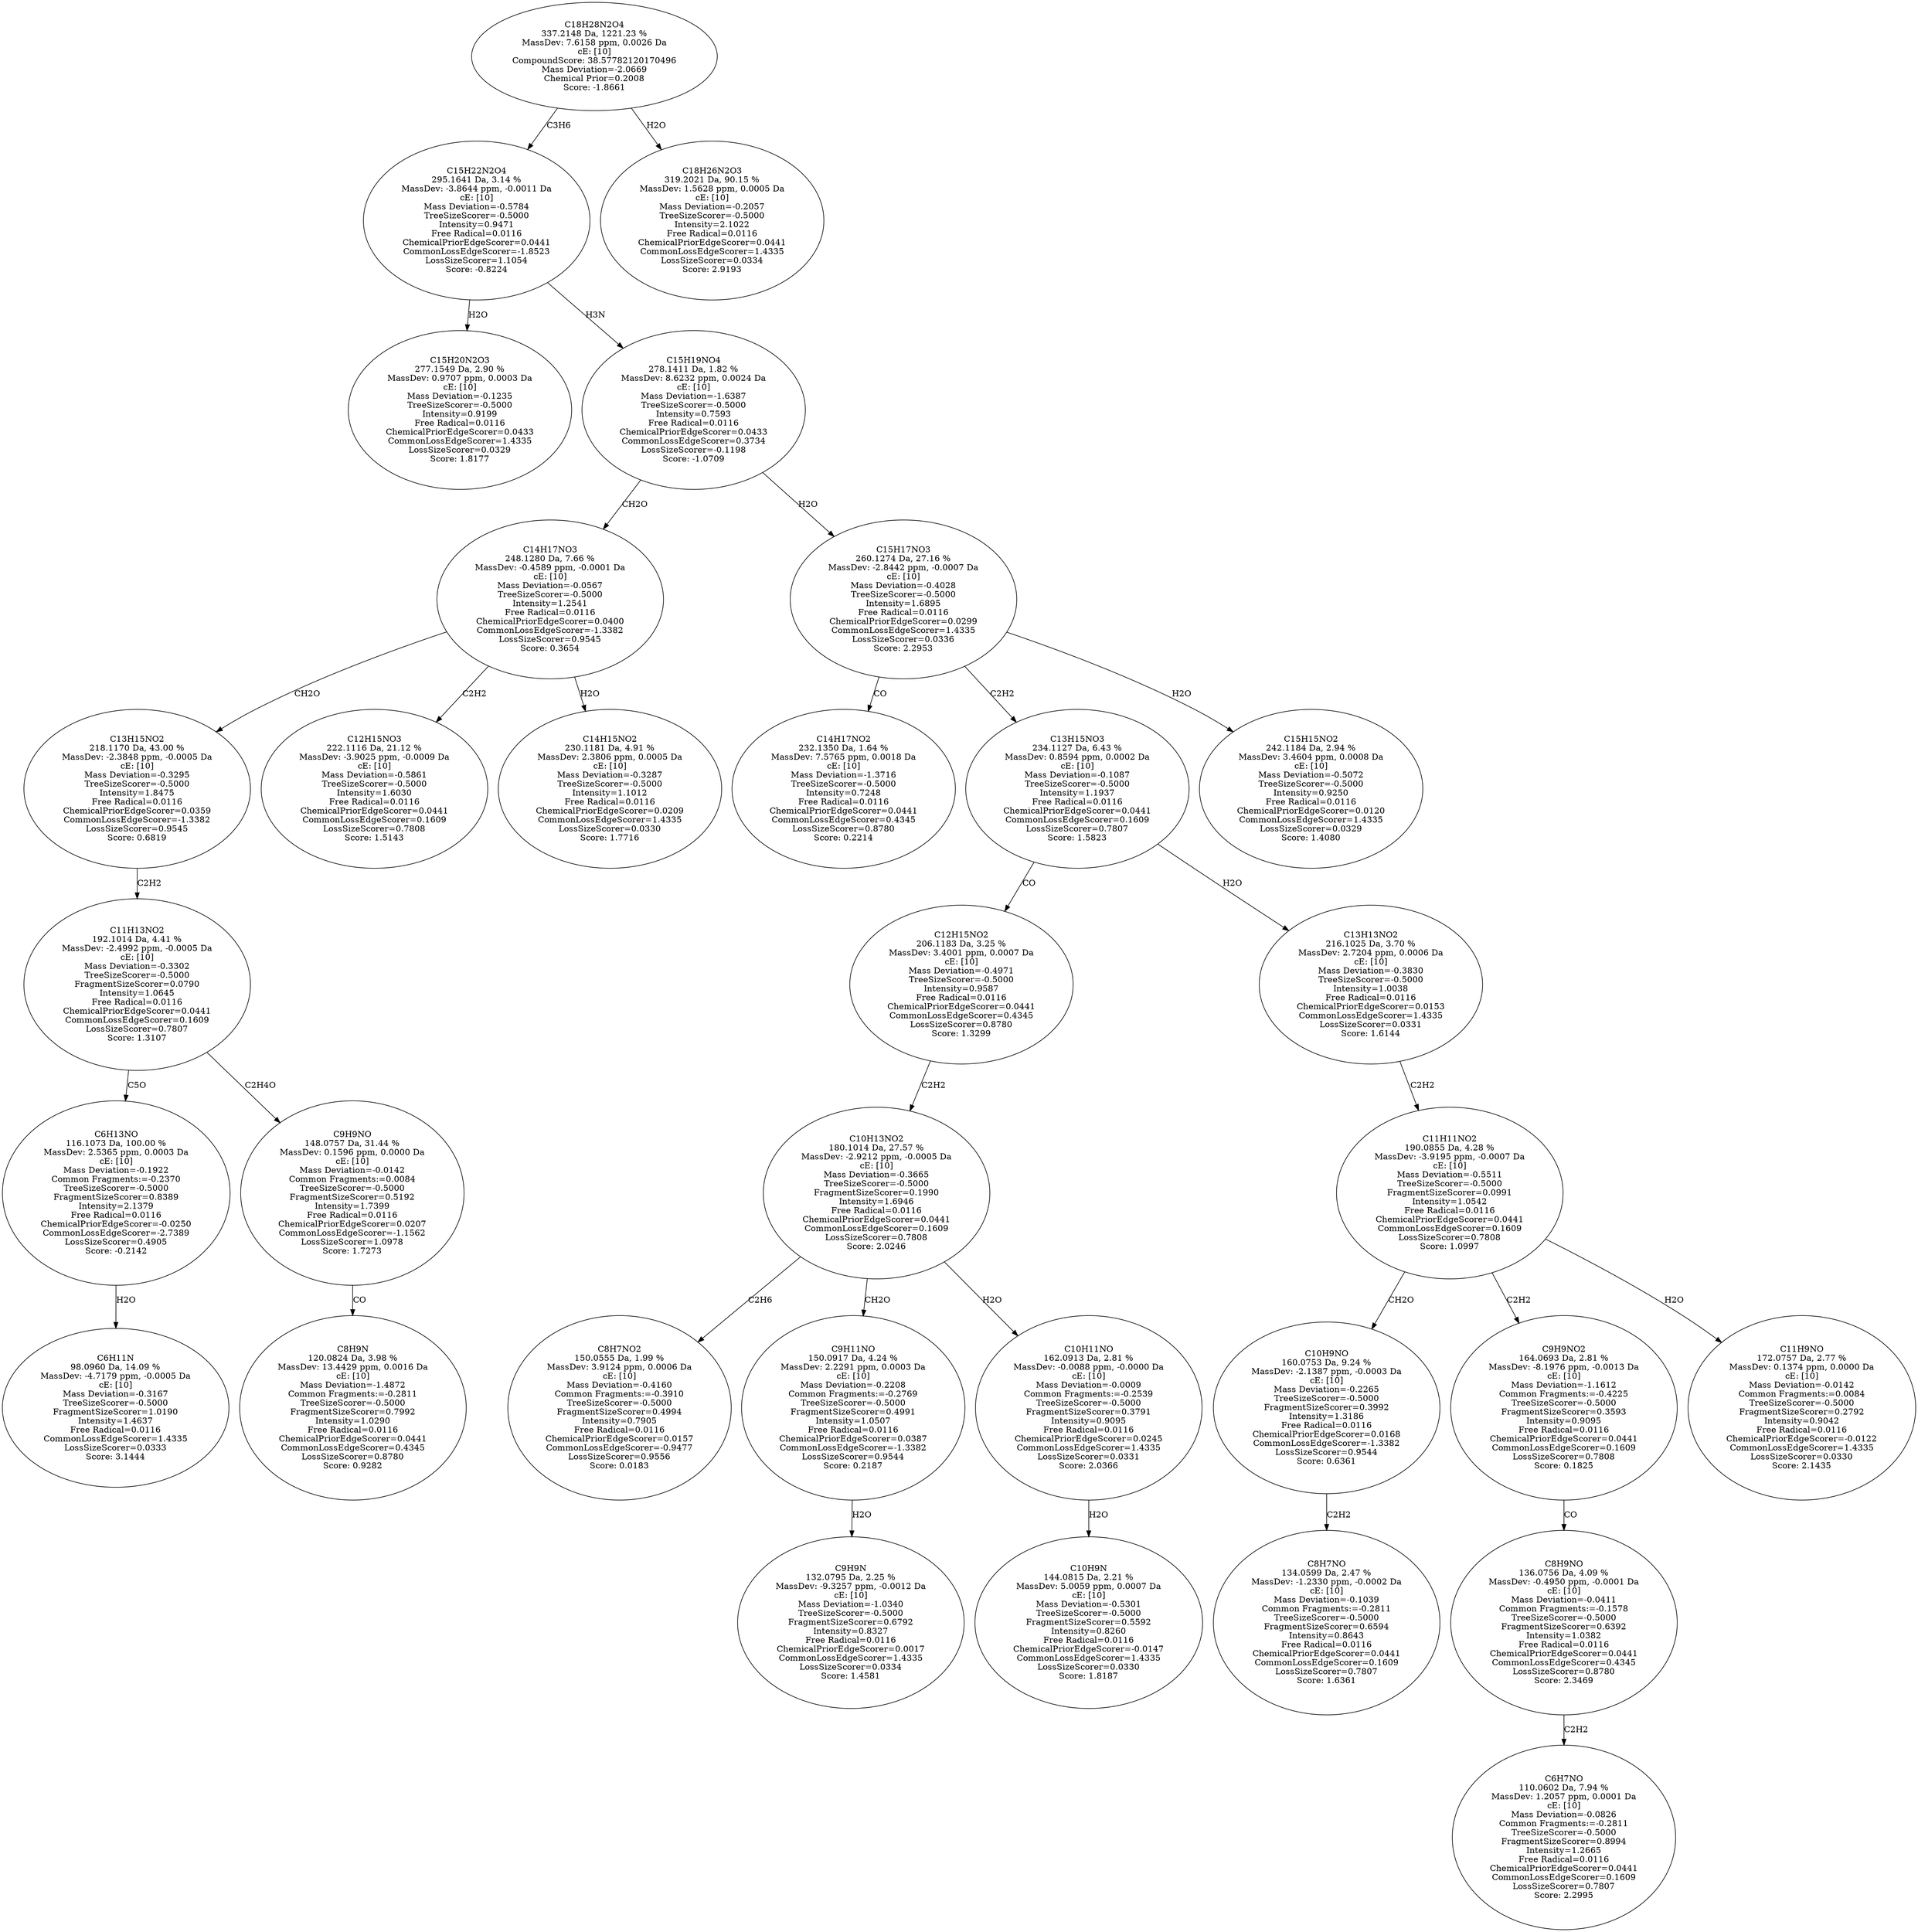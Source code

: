 strict digraph {
v1 [label="C15H20N2O3\n277.1549 Da, 2.90 %\nMassDev: 0.9707 ppm, 0.0003 Da\ncE: [10]\nMass Deviation=-0.1235\nTreeSizeScorer=-0.5000\nIntensity=0.9199\nFree Radical=0.0116\nChemicalPriorEdgeScorer=0.0433\nCommonLossEdgeScorer=1.4335\nLossSizeScorer=0.0329\nScore: 1.8177"];
v2 [label="C6H11N\n98.0960 Da, 14.09 %\nMassDev: -4.7179 ppm, -0.0005 Da\ncE: [10]\nMass Deviation=-0.3167\nTreeSizeScorer=-0.5000\nFragmentSizeScorer=1.0190\nIntensity=1.4637\nFree Radical=0.0116\nCommonLossEdgeScorer=1.4335\nLossSizeScorer=0.0333\nScore: 3.1444"];
v3 [label="C6H13NO\n116.1073 Da, 100.00 %\nMassDev: 2.5365 ppm, 0.0003 Da\ncE: [10]\nMass Deviation=-0.1922\nCommon Fragments:=-0.2370\nTreeSizeScorer=-0.5000\nFragmentSizeScorer=0.8389\nIntensity=2.1379\nFree Radical=0.0116\nChemicalPriorEdgeScorer=-0.0250\nCommonLossEdgeScorer=-2.7389\nLossSizeScorer=0.4905\nScore: -0.2142"];
v4 [label="C8H9N\n120.0824 Da, 3.98 %\nMassDev: 13.4429 ppm, 0.0016 Da\ncE: [10]\nMass Deviation=-1.4872\nCommon Fragments:=-0.2811\nTreeSizeScorer=-0.5000\nFragmentSizeScorer=0.7992\nIntensity=1.0290\nFree Radical=0.0116\nChemicalPriorEdgeScorer=0.0441\nCommonLossEdgeScorer=0.4345\nLossSizeScorer=0.8780\nScore: 0.9282"];
v5 [label="C9H9NO\n148.0757 Da, 31.44 %\nMassDev: 0.1596 ppm, 0.0000 Da\ncE: [10]\nMass Deviation=-0.0142\nCommon Fragments:=0.0084\nTreeSizeScorer=-0.5000\nFragmentSizeScorer=0.5192\nIntensity=1.7399\nFree Radical=0.0116\nChemicalPriorEdgeScorer=0.0207\nCommonLossEdgeScorer=-1.1562\nLossSizeScorer=1.0978\nScore: 1.7273"];
v6 [label="C11H13NO2\n192.1014 Da, 4.41 %\nMassDev: -2.4992 ppm, -0.0005 Da\ncE: [10]\nMass Deviation=-0.3302\nTreeSizeScorer=-0.5000\nFragmentSizeScorer=0.0790\nIntensity=1.0645\nFree Radical=0.0116\nChemicalPriorEdgeScorer=0.0441\nCommonLossEdgeScorer=0.1609\nLossSizeScorer=0.7807\nScore: 1.3107"];
v7 [label="C13H15NO2\n218.1170 Da, 43.00 %\nMassDev: -2.3848 ppm, -0.0005 Da\ncE: [10]\nMass Deviation=-0.3295\nTreeSizeScorer=-0.5000\nIntensity=1.8475\nFree Radical=0.0116\nChemicalPriorEdgeScorer=0.0359\nCommonLossEdgeScorer=-1.3382\nLossSizeScorer=0.9545\nScore: 0.6819"];
v8 [label="C12H15NO3\n222.1116 Da, 21.12 %\nMassDev: -3.9025 ppm, -0.0009 Da\ncE: [10]\nMass Deviation=-0.5861\nTreeSizeScorer=-0.5000\nIntensity=1.6030\nFree Radical=0.0116\nChemicalPriorEdgeScorer=0.0441\nCommonLossEdgeScorer=0.1609\nLossSizeScorer=0.7808\nScore: 1.5143"];
v9 [label="C14H15NO2\n230.1181 Da, 4.91 %\nMassDev: 2.3806 ppm, 0.0005 Da\ncE: [10]\nMass Deviation=-0.3287\nTreeSizeScorer=-0.5000\nIntensity=1.1012\nFree Radical=0.0116\nChemicalPriorEdgeScorer=0.0209\nCommonLossEdgeScorer=1.4335\nLossSizeScorer=0.0330\nScore: 1.7716"];
v10 [label="C14H17NO3\n248.1280 Da, 7.66 %\nMassDev: -0.4589 ppm, -0.0001 Da\ncE: [10]\nMass Deviation=-0.0567\nTreeSizeScorer=-0.5000\nIntensity=1.2541\nFree Radical=0.0116\nChemicalPriorEdgeScorer=0.0400\nCommonLossEdgeScorer=-1.3382\nLossSizeScorer=0.9545\nScore: 0.3654"];
v11 [label="C14H17NO2\n232.1350 Da, 1.64 %\nMassDev: 7.5765 ppm, 0.0018 Da\ncE: [10]\nMass Deviation=-1.3716\nTreeSizeScorer=-0.5000\nIntensity=0.7248\nFree Radical=0.0116\nChemicalPriorEdgeScorer=0.0441\nCommonLossEdgeScorer=0.4345\nLossSizeScorer=0.8780\nScore: 0.2214"];
v12 [label="C8H7NO2\n150.0555 Da, 1.99 %\nMassDev: 3.9124 ppm, 0.0006 Da\ncE: [10]\nMass Deviation=-0.4160\nCommon Fragments:=-0.3910\nTreeSizeScorer=-0.5000\nFragmentSizeScorer=0.4994\nIntensity=0.7905\nFree Radical=0.0116\nChemicalPriorEdgeScorer=0.0157\nCommonLossEdgeScorer=-0.9477\nLossSizeScorer=0.9556\nScore: 0.0183"];
v13 [label="C9H9N\n132.0795 Da, 2.25 %\nMassDev: -9.3257 ppm, -0.0012 Da\ncE: [10]\nMass Deviation=-1.0340\nTreeSizeScorer=-0.5000\nFragmentSizeScorer=0.6792\nIntensity=0.8327\nFree Radical=0.0116\nChemicalPriorEdgeScorer=0.0017\nCommonLossEdgeScorer=1.4335\nLossSizeScorer=0.0334\nScore: 1.4581"];
v14 [label="C9H11NO\n150.0917 Da, 4.24 %\nMassDev: 2.2291 ppm, 0.0003 Da\ncE: [10]\nMass Deviation=-0.2208\nCommon Fragments:=-0.2769\nTreeSizeScorer=-0.5000\nFragmentSizeScorer=0.4991\nIntensity=1.0507\nFree Radical=0.0116\nChemicalPriorEdgeScorer=0.0387\nCommonLossEdgeScorer=-1.3382\nLossSizeScorer=0.9544\nScore: 0.2187"];
v15 [label="C10H9N\n144.0815 Da, 2.21 %\nMassDev: 5.0059 ppm, 0.0007 Da\ncE: [10]\nMass Deviation=-0.5301\nTreeSizeScorer=-0.5000\nFragmentSizeScorer=0.5592\nIntensity=0.8260\nFree Radical=0.0116\nChemicalPriorEdgeScorer=-0.0147\nCommonLossEdgeScorer=1.4335\nLossSizeScorer=0.0330\nScore: 1.8187"];
v16 [label="C10H11NO\n162.0913 Da, 2.81 %\nMassDev: -0.0088 ppm, -0.0000 Da\ncE: [10]\nMass Deviation=-0.0009\nCommon Fragments:=-0.2539\nTreeSizeScorer=-0.5000\nFragmentSizeScorer=0.3791\nIntensity=0.9095\nFree Radical=0.0116\nChemicalPriorEdgeScorer=0.0245\nCommonLossEdgeScorer=1.4335\nLossSizeScorer=0.0331\nScore: 2.0366"];
v17 [label="C10H13NO2\n180.1014 Da, 27.57 %\nMassDev: -2.9212 ppm, -0.0005 Da\ncE: [10]\nMass Deviation=-0.3665\nTreeSizeScorer=-0.5000\nFragmentSizeScorer=0.1990\nIntensity=1.6946\nFree Radical=0.0116\nChemicalPriorEdgeScorer=0.0441\nCommonLossEdgeScorer=0.1609\nLossSizeScorer=0.7808\nScore: 2.0246"];
v18 [label="C12H15NO2\n206.1183 Da, 3.25 %\nMassDev: 3.4001 ppm, 0.0007 Da\ncE: [10]\nMass Deviation=-0.4971\nTreeSizeScorer=-0.5000\nIntensity=0.9587\nFree Radical=0.0116\nChemicalPriorEdgeScorer=0.0441\nCommonLossEdgeScorer=0.4345\nLossSizeScorer=0.8780\nScore: 1.3299"];
v19 [label="C8H7NO\n134.0599 Da, 2.47 %\nMassDev: -1.2330 ppm, -0.0002 Da\ncE: [10]\nMass Deviation=-0.1039\nCommon Fragments:=-0.2811\nTreeSizeScorer=-0.5000\nFragmentSizeScorer=0.6594\nIntensity=0.8643\nFree Radical=0.0116\nChemicalPriorEdgeScorer=0.0441\nCommonLossEdgeScorer=0.1609\nLossSizeScorer=0.7807\nScore: 1.6361"];
v20 [label="C10H9NO\n160.0753 Da, 9.24 %\nMassDev: -2.1387 ppm, -0.0003 Da\ncE: [10]\nMass Deviation=-0.2265\nTreeSizeScorer=-0.5000\nFragmentSizeScorer=0.3992\nIntensity=1.3186\nFree Radical=0.0116\nChemicalPriorEdgeScorer=0.0168\nCommonLossEdgeScorer=-1.3382\nLossSizeScorer=0.9544\nScore: 0.6361"];
v21 [label="C6H7NO\n110.0602 Da, 7.94 %\nMassDev: 1.2057 ppm, 0.0001 Da\ncE: [10]\nMass Deviation=-0.0826\nCommon Fragments:=-0.2811\nTreeSizeScorer=-0.5000\nFragmentSizeScorer=0.8994\nIntensity=1.2665\nFree Radical=0.0116\nChemicalPriorEdgeScorer=0.0441\nCommonLossEdgeScorer=0.1609\nLossSizeScorer=0.7807\nScore: 2.2995"];
v22 [label="C8H9NO\n136.0756 Da, 4.09 %\nMassDev: -0.4950 ppm, -0.0001 Da\ncE: [10]\nMass Deviation=-0.0411\nCommon Fragments:=-0.1578\nTreeSizeScorer=-0.5000\nFragmentSizeScorer=0.6392\nIntensity=1.0382\nFree Radical=0.0116\nChemicalPriorEdgeScorer=0.0441\nCommonLossEdgeScorer=0.4345\nLossSizeScorer=0.8780\nScore: 2.3469"];
v23 [label="C9H9NO2\n164.0693 Da, 2.81 %\nMassDev: -8.1976 ppm, -0.0013 Da\ncE: [10]\nMass Deviation=-1.1612\nCommon Fragments:=-0.4225\nTreeSizeScorer=-0.5000\nFragmentSizeScorer=0.3593\nIntensity=0.9095\nFree Radical=0.0116\nChemicalPriorEdgeScorer=0.0441\nCommonLossEdgeScorer=0.1609\nLossSizeScorer=0.7808\nScore: 0.1825"];
v24 [label="C11H9NO\n172.0757 Da, 2.77 %\nMassDev: 0.1374 ppm, 0.0000 Da\ncE: [10]\nMass Deviation=-0.0142\nCommon Fragments:=0.0084\nTreeSizeScorer=-0.5000\nFragmentSizeScorer=0.2792\nIntensity=0.9042\nFree Radical=0.0116\nChemicalPriorEdgeScorer=-0.0122\nCommonLossEdgeScorer=1.4335\nLossSizeScorer=0.0330\nScore: 2.1435"];
v25 [label="C11H11NO2\n190.0855 Da, 4.28 %\nMassDev: -3.9195 ppm, -0.0007 Da\ncE: [10]\nMass Deviation=-0.5511\nTreeSizeScorer=-0.5000\nFragmentSizeScorer=0.0991\nIntensity=1.0542\nFree Radical=0.0116\nChemicalPriorEdgeScorer=0.0441\nCommonLossEdgeScorer=0.1609\nLossSizeScorer=0.7808\nScore: 1.0997"];
v26 [label="C13H13NO2\n216.1025 Da, 3.70 %\nMassDev: 2.7204 ppm, 0.0006 Da\ncE: [10]\nMass Deviation=-0.3830\nTreeSizeScorer=-0.5000\nIntensity=1.0038\nFree Radical=0.0116\nChemicalPriorEdgeScorer=0.0153\nCommonLossEdgeScorer=1.4335\nLossSizeScorer=0.0331\nScore: 1.6144"];
v27 [label="C13H15NO3\n234.1127 Da, 6.43 %\nMassDev: 0.8594 ppm, 0.0002 Da\ncE: [10]\nMass Deviation=-0.1087\nTreeSizeScorer=-0.5000\nIntensity=1.1937\nFree Radical=0.0116\nChemicalPriorEdgeScorer=0.0441\nCommonLossEdgeScorer=0.1609\nLossSizeScorer=0.7807\nScore: 1.5823"];
v28 [label="C15H15NO2\n242.1184 Da, 2.94 %\nMassDev: 3.4604 ppm, 0.0008 Da\ncE: [10]\nMass Deviation=-0.5072\nTreeSizeScorer=-0.5000\nIntensity=0.9250\nFree Radical=0.0116\nChemicalPriorEdgeScorer=0.0120\nCommonLossEdgeScorer=1.4335\nLossSizeScorer=0.0329\nScore: 1.4080"];
v29 [label="C15H17NO3\n260.1274 Da, 27.16 %\nMassDev: -2.8442 ppm, -0.0007 Da\ncE: [10]\nMass Deviation=-0.4028\nTreeSizeScorer=-0.5000\nIntensity=1.6895\nFree Radical=0.0116\nChemicalPriorEdgeScorer=0.0299\nCommonLossEdgeScorer=1.4335\nLossSizeScorer=0.0336\nScore: 2.2953"];
v30 [label="C15H19NO4\n278.1411 Da, 1.82 %\nMassDev: 8.6232 ppm, 0.0024 Da\ncE: [10]\nMass Deviation=-1.6387\nTreeSizeScorer=-0.5000\nIntensity=0.7593\nFree Radical=0.0116\nChemicalPriorEdgeScorer=0.0433\nCommonLossEdgeScorer=0.3734\nLossSizeScorer=-0.1198\nScore: -1.0709"];
v31 [label="C15H22N2O4\n295.1641 Da, 3.14 %\nMassDev: -3.8644 ppm, -0.0011 Da\ncE: [10]\nMass Deviation=-0.5784\nTreeSizeScorer=-0.5000\nIntensity=0.9471\nFree Radical=0.0116\nChemicalPriorEdgeScorer=0.0441\nCommonLossEdgeScorer=-1.8523\nLossSizeScorer=1.1054\nScore: -0.8224"];
v32 [label="C18H26N2O3\n319.2021 Da, 90.15 %\nMassDev: 1.5628 ppm, 0.0005 Da\ncE: [10]\nMass Deviation=-0.2057\nTreeSizeScorer=-0.5000\nIntensity=2.1022\nFree Radical=0.0116\nChemicalPriorEdgeScorer=0.0441\nCommonLossEdgeScorer=1.4335\nLossSizeScorer=0.0334\nScore: 2.9193"];
v33 [label="C18H28N2O4\n337.2148 Da, 1221.23 %\nMassDev: 7.6158 ppm, 0.0026 Da\ncE: [10]\nCompoundScore: 38.57782120170496\nMass Deviation=-2.0669\nChemical Prior=0.2008\nScore: -1.8661"];
v31 -> v1 [label="H2O"];
v3 -> v2 [label="H2O"];
v6 -> v3 [label="C5O"];
v5 -> v4 [label="CO"];
v6 -> v5 [label="C2H4O"];
v7 -> v6 [label="C2H2"];
v10 -> v7 [label="CH2O"];
v10 -> v8 [label="C2H2"];
v10 -> v9 [label="H2O"];
v30 -> v10 [label="CH2O"];
v29 -> v11 [label="CO"];
v17 -> v12 [label="C2H6"];
v14 -> v13 [label="H2O"];
v17 -> v14 [label="CH2O"];
v16 -> v15 [label="H2O"];
v17 -> v16 [label="H2O"];
v18 -> v17 [label="C2H2"];
v27 -> v18 [label="CO"];
v20 -> v19 [label="C2H2"];
v25 -> v20 [label="CH2O"];
v22 -> v21 [label="C2H2"];
v23 -> v22 [label="CO"];
v25 -> v23 [label="C2H2"];
v25 -> v24 [label="H2O"];
v26 -> v25 [label="C2H2"];
v27 -> v26 [label="H2O"];
v29 -> v27 [label="C2H2"];
v29 -> v28 [label="H2O"];
v30 -> v29 [label="H2O"];
v31 -> v30 [label="H3N"];
v33 -> v31 [label="C3H6"];
v33 -> v32 [label="H2O"];
}